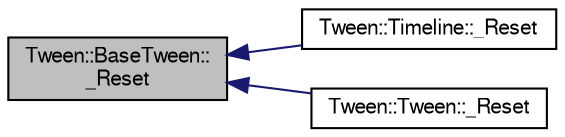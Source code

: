 digraph "Tween::BaseTween::_Reset"
{
  bgcolor="transparent";
  edge [fontname="FreeSans",fontsize="10",labelfontname="FreeSans",labelfontsize="10"];
  node [fontname="FreeSans",fontsize="10",shape=record];
  rankdir="LR";
  Node1 [label="Tween::BaseTween::\l_Reset",height=0.2,width=0.4,color="black", fillcolor="grey75", style="filled" fontcolor="black"];
  Node1 -> Node2 [dir="back",color="midnightblue",fontsize="10",style="solid",fontname="FreeSans"];
  Node2 [label="Tween::Timeline::_Reset",height=0.2,width=0.4,color="black",URL="$classTween_1_1Timeline.html#a73b4e7587734744ab2e79597490372af"];
  Node1 -> Node3 [dir="back",color="midnightblue",fontsize="10",style="solid",fontname="FreeSans"];
  Node3 [label="Tween::Tween::_Reset",height=0.2,width=0.4,color="black",URL="$classTween_1_1Tween.html#a1320598b4d1b990251f2b715308de064"];
}
